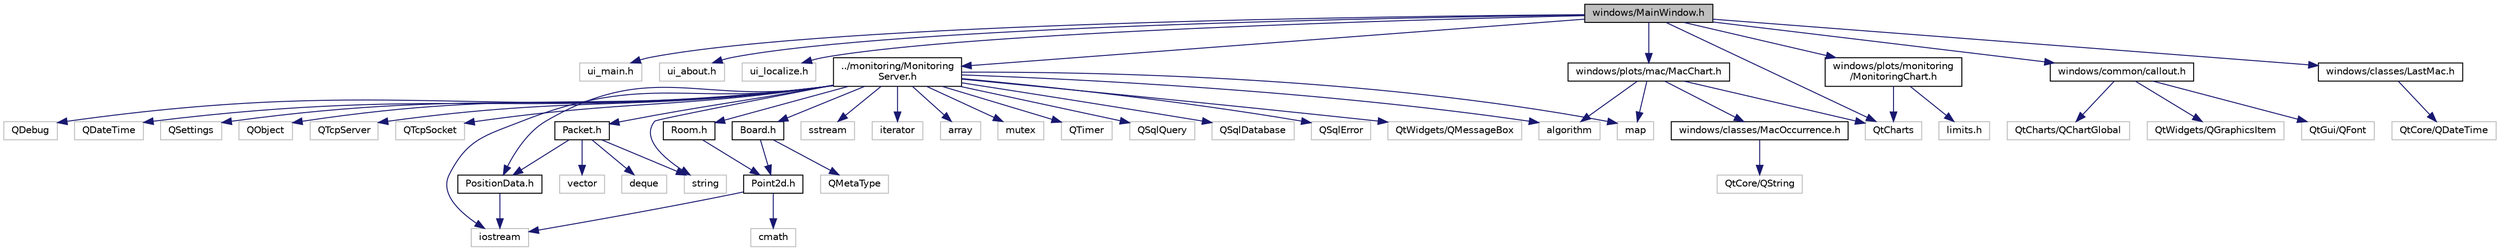 digraph "windows/MainWindow.h"
{
  edge [fontname="Helvetica",fontsize="10",labelfontname="Helvetica",labelfontsize="10"];
  node [fontname="Helvetica",fontsize="10",shape=record];
  Node0 [label="windows/MainWindow.h",height=0.2,width=0.4,color="black", fillcolor="grey75", style="filled", fontcolor="black"];
  Node0 -> Node1 [color="midnightblue",fontsize="10",style="solid"];
  Node1 [label="ui_main.h",height=0.2,width=0.4,color="grey75", fillcolor="white", style="filled"];
  Node0 -> Node2 [color="midnightblue",fontsize="10",style="solid"];
  Node2 [label="ui_about.h",height=0.2,width=0.4,color="grey75", fillcolor="white", style="filled"];
  Node0 -> Node3 [color="midnightblue",fontsize="10",style="solid"];
  Node3 [label="ui_localize.h",height=0.2,width=0.4,color="grey75", fillcolor="white", style="filled"];
  Node0 -> Node4 [color="midnightblue",fontsize="10",style="solid"];
  Node4 [label="../monitoring/Monitoring\lServer.h",height=0.2,width=0.4,color="black", fillcolor="white", style="filled",URL="$_monitoring_server_8h.html"];
  Node4 -> Node5 [color="midnightblue",fontsize="10",style="solid"];
  Node5 [label="QObject",height=0.2,width=0.4,color="grey75", fillcolor="white", style="filled"];
  Node4 -> Node6 [color="midnightblue",fontsize="10",style="solid"];
  Node6 [label="QTcpServer",height=0.2,width=0.4,color="grey75", fillcolor="white", style="filled"];
  Node4 -> Node7 [color="midnightblue",fontsize="10",style="solid"];
  Node7 [label="QTcpSocket",height=0.2,width=0.4,color="grey75", fillcolor="white", style="filled"];
  Node4 -> Node8 [color="midnightblue",fontsize="10",style="solid"];
  Node8 [label="iostream",height=0.2,width=0.4,color="grey75", fillcolor="white", style="filled"];
  Node4 -> Node9 [color="midnightblue",fontsize="10",style="solid"];
  Node9 [label="string",height=0.2,width=0.4,color="grey75", fillcolor="white", style="filled"];
  Node4 -> Node10 [color="midnightblue",fontsize="10",style="solid"];
  Node10 [label="sstream",height=0.2,width=0.4,color="grey75", fillcolor="white", style="filled"];
  Node4 -> Node11 [color="midnightblue",fontsize="10",style="solid"];
  Node11 [label="algorithm",height=0.2,width=0.4,color="grey75", fillcolor="white", style="filled"];
  Node4 -> Node12 [color="midnightblue",fontsize="10",style="solid"];
  Node12 [label="iterator",height=0.2,width=0.4,color="grey75", fillcolor="white", style="filled"];
  Node4 -> Node13 [color="midnightblue",fontsize="10",style="solid"];
  Node13 [label="array",height=0.2,width=0.4,color="grey75", fillcolor="white", style="filled"];
  Node4 -> Node14 [color="midnightblue",fontsize="10",style="solid"];
  Node14 [label="Packet.h",height=0.2,width=0.4,color="black", fillcolor="white", style="filled",URL="$_packet_8h.html"];
  Node14 -> Node9 [color="midnightblue",fontsize="10",style="solid"];
  Node14 -> Node15 [color="midnightblue",fontsize="10",style="solid"];
  Node15 [label="deque",height=0.2,width=0.4,color="grey75", fillcolor="white", style="filled"];
  Node14 -> Node16 [color="midnightblue",fontsize="10",style="solid"];
  Node16 [label="vector",height=0.2,width=0.4,color="grey75", fillcolor="white", style="filled"];
  Node14 -> Node17 [color="midnightblue",fontsize="10",style="solid"];
  Node17 [label="PositionData.h",height=0.2,width=0.4,color="black", fillcolor="white", style="filled",URL="$_position_data_8h.html"];
  Node17 -> Node8 [color="midnightblue",fontsize="10",style="solid"];
  Node4 -> Node17 [color="midnightblue",fontsize="10",style="solid"];
  Node4 -> Node18 [color="midnightblue",fontsize="10",style="solid"];
  Node18 [label="Board.h",height=0.2,width=0.4,color="black", fillcolor="white", style="filled",URL="$_board_8h.html"];
  Node18 -> Node19 [color="midnightblue",fontsize="10",style="solid"];
  Node19 [label="Point2d.h",height=0.2,width=0.4,color="black", fillcolor="white", style="filled",URL="$_point2d_8h.html"];
  Node19 -> Node8 [color="midnightblue",fontsize="10",style="solid"];
  Node19 -> Node20 [color="midnightblue",fontsize="10",style="solid"];
  Node20 [label="cmath",height=0.2,width=0.4,color="grey75", fillcolor="white", style="filled"];
  Node18 -> Node21 [color="midnightblue",fontsize="10",style="solid"];
  Node21 [label="QMetaType",height=0.2,width=0.4,color="grey75", fillcolor="white", style="filled"];
  Node4 -> Node22 [color="midnightblue",fontsize="10",style="solid"];
  Node22 [label="Room.h",height=0.2,width=0.4,color="black", fillcolor="white", style="filled",URL="$_room_8h.html"];
  Node22 -> Node19 [color="midnightblue",fontsize="10",style="solid"];
  Node4 -> Node23 [color="midnightblue",fontsize="10",style="solid"];
  Node23 [label="mutex",height=0.2,width=0.4,color="grey75", fillcolor="white", style="filled"];
  Node4 -> Node24 [color="midnightblue",fontsize="10",style="solid"];
  Node24 [label="QTimer",height=0.2,width=0.4,color="grey75", fillcolor="white", style="filled"];
  Node4 -> Node25 [color="midnightblue",fontsize="10",style="solid"];
  Node25 [label="map",height=0.2,width=0.4,color="grey75", fillcolor="white", style="filled"];
  Node4 -> Node26 [color="midnightblue",fontsize="10",style="solid"];
  Node26 [label="QSqlQuery",height=0.2,width=0.4,color="grey75", fillcolor="white", style="filled"];
  Node4 -> Node27 [color="midnightblue",fontsize="10",style="solid"];
  Node27 [label="QSqlDatabase",height=0.2,width=0.4,color="grey75", fillcolor="white", style="filled"];
  Node4 -> Node28 [color="midnightblue",fontsize="10",style="solid"];
  Node28 [label="QSqlError",height=0.2,width=0.4,color="grey75", fillcolor="white", style="filled"];
  Node4 -> Node29 [color="midnightblue",fontsize="10",style="solid"];
  Node29 [label="QtWidgets/QMessageBox",height=0.2,width=0.4,color="grey75", fillcolor="white", style="filled"];
  Node4 -> Node30 [color="midnightblue",fontsize="10",style="solid"];
  Node30 [label="QDebug",height=0.2,width=0.4,color="grey75", fillcolor="white", style="filled"];
  Node4 -> Node31 [color="midnightblue",fontsize="10",style="solid"];
  Node31 [label="QDateTime",height=0.2,width=0.4,color="grey75", fillcolor="white", style="filled"];
  Node4 -> Node32 [color="midnightblue",fontsize="10",style="solid"];
  Node32 [label="QSettings",height=0.2,width=0.4,color="grey75", fillcolor="white", style="filled"];
  Node0 -> Node33 [color="midnightblue",fontsize="10",style="solid"];
  Node33 [label="windows/common/callout.h",height=0.2,width=0.4,color="black", fillcolor="white", style="filled",URL="$callout_8h.html"];
  Node33 -> Node34 [color="midnightblue",fontsize="10",style="solid"];
  Node34 [label="QtCharts/QChartGlobal",height=0.2,width=0.4,color="grey75", fillcolor="white", style="filled"];
  Node33 -> Node35 [color="midnightblue",fontsize="10",style="solid"];
  Node35 [label="QtWidgets/QGraphicsItem",height=0.2,width=0.4,color="grey75", fillcolor="white", style="filled"];
  Node33 -> Node36 [color="midnightblue",fontsize="10",style="solid"];
  Node36 [label="QtGui/QFont",height=0.2,width=0.4,color="grey75", fillcolor="white", style="filled"];
  Node0 -> Node37 [color="midnightblue",fontsize="10",style="solid"];
  Node37 [label="QtCharts",height=0.2,width=0.4,color="grey75", fillcolor="white", style="filled"];
  Node0 -> Node38 [color="midnightblue",fontsize="10",style="solid"];
  Node38 [label="windows/plots/monitoring\l/MonitoringChart.h",height=0.2,width=0.4,color="black", fillcolor="white", style="filled",URL="$_monitoring_chart_8h.html"];
  Node38 -> Node37 [color="midnightblue",fontsize="10",style="solid"];
  Node38 -> Node39 [color="midnightblue",fontsize="10",style="solid"];
  Node39 [label="limits.h",height=0.2,width=0.4,color="grey75", fillcolor="white", style="filled"];
  Node0 -> Node40 [color="midnightblue",fontsize="10",style="solid"];
  Node40 [label="windows/plots/mac/MacChart.h",height=0.2,width=0.4,color="black", fillcolor="white", style="filled",URL="$_mac_chart_8h.html"];
  Node40 -> Node37 [color="midnightblue",fontsize="10",style="solid"];
  Node40 -> Node25 [color="midnightblue",fontsize="10",style="solid"];
  Node40 -> Node11 [color="midnightblue",fontsize="10",style="solid"];
  Node40 -> Node41 [color="midnightblue",fontsize="10",style="solid"];
  Node41 [label="windows/classes/MacOccurrence.h",height=0.2,width=0.4,color="black", fillcolor="white", style="filled",URL="$_mac_occurrence_8h.html"];
  Node41 -> Node42 [color="midnightblue",fontsize="10",style="solid"];
  Node42 [label="QtCore/QString",height=0.2,width=0.4,color="grey75", fillcolor="white", style="filled"];
  Node0 -> Node43 [color="midnightblue",fontsize="10",style="solid"];
  Node43 [label="windows/classes/LastMac.h",height=0.2,width=0.4,color="black", fillcolor="white", style="filled",URL="$_last_mac_8h.html"];
  Node43 -> Node44 [color="midnightblue",fontsize="10",style="solid"];
  Node44 [label="QtCore/QDateTime",height=0.2,width=0.4,color="grey75", fillcolor="white", style="filled"];
}

